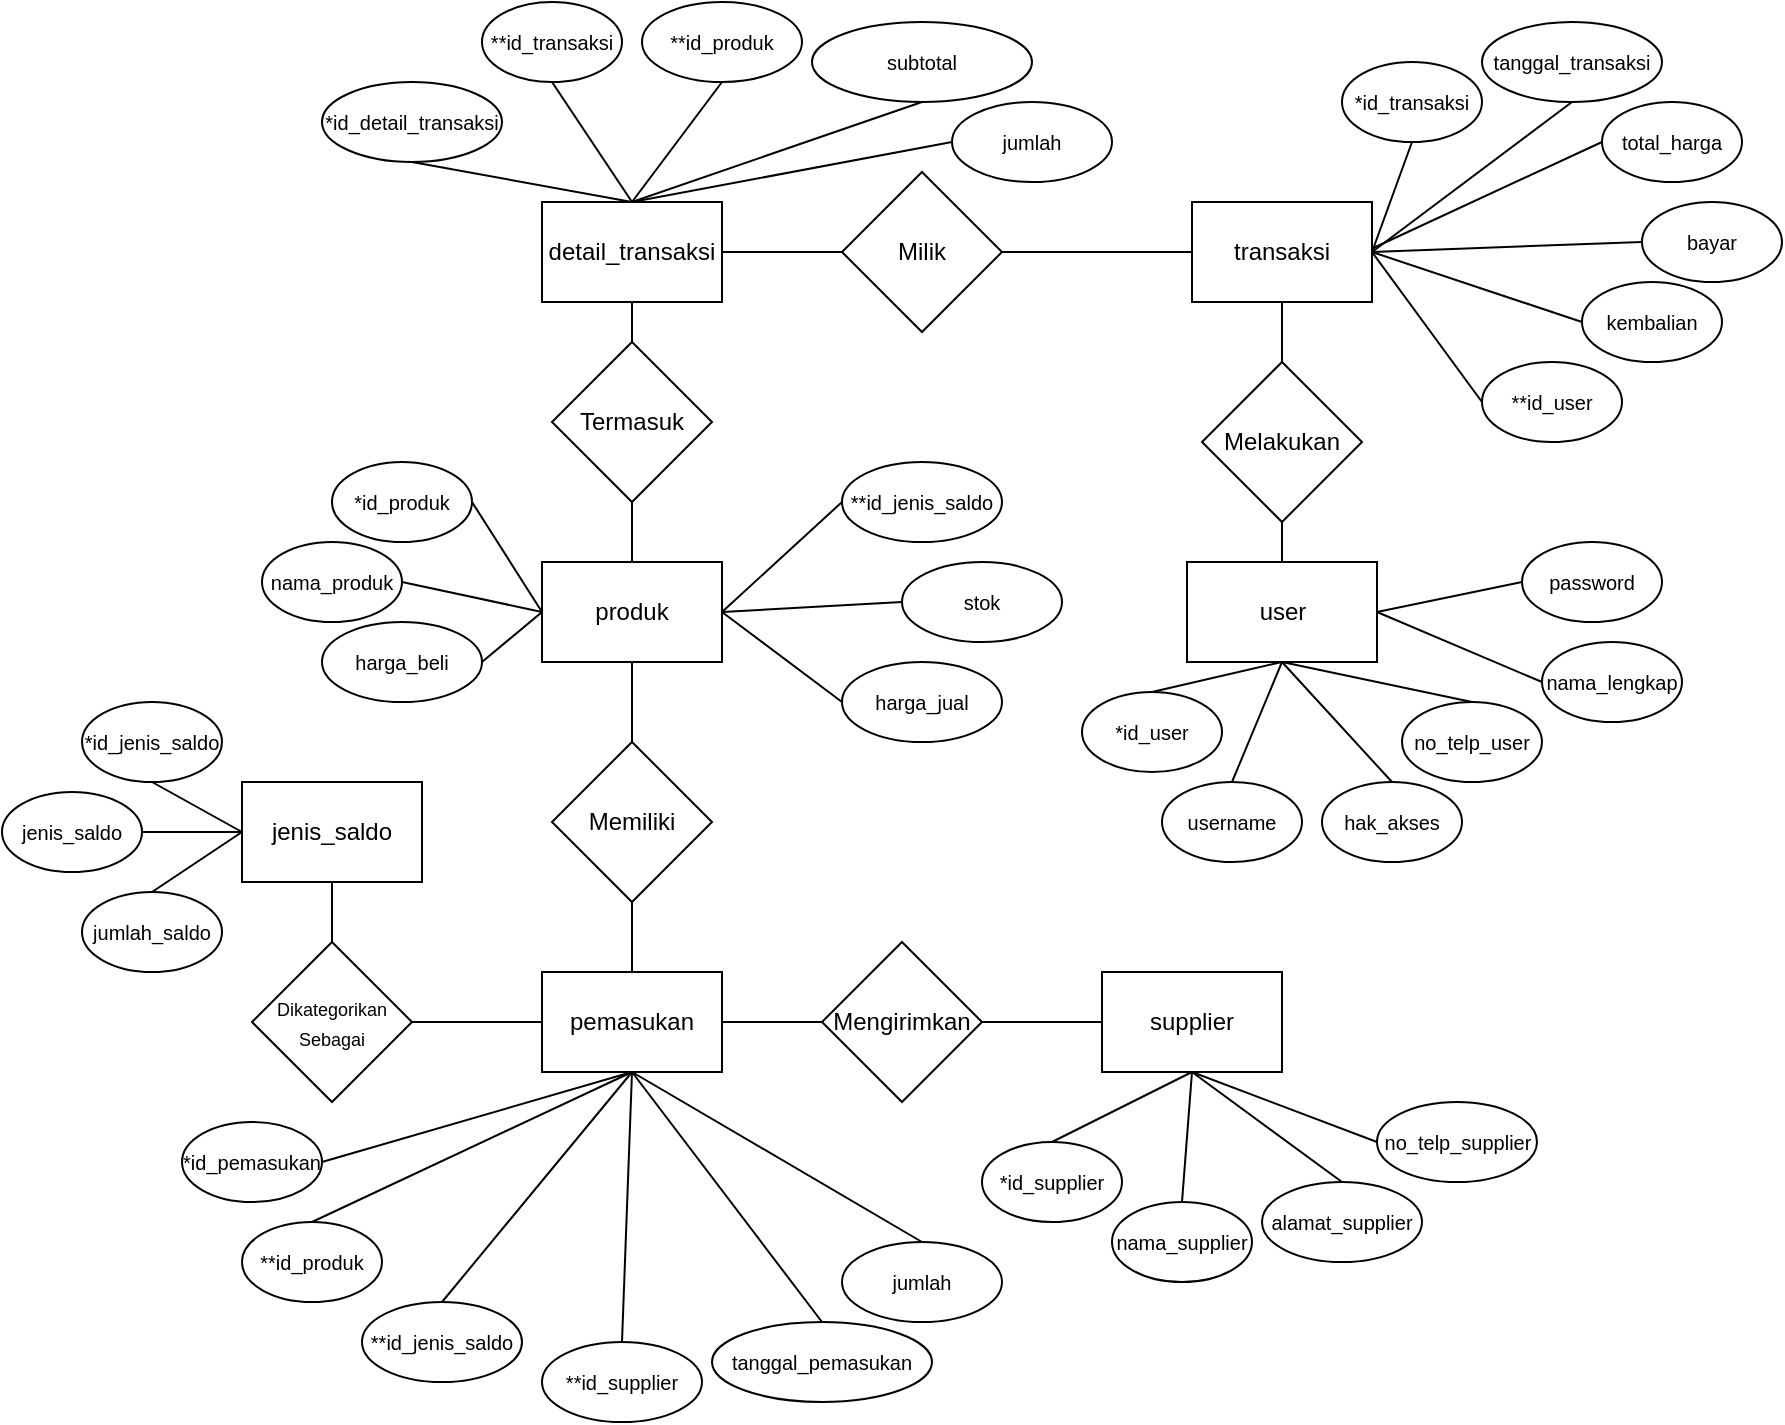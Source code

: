 <mxfile version="21.3.2" type="device">
  <diagram id="R2lEEEUBdFMjLlhIrx00" name="Page-1">
    <mxGraphModel dx="366" dy="168" grid="1" gridSize="10" guides="1" tooltips="1" connect="1" arrows="1" fold="1" page="1" pageScale="1" pageWidth="850" pageHeight="1100" math="0" shadow="0" extFonts="Permanent Marker^https://fonts.googleapis.com/css?family=Permanent+Marker">
      <root>
        <mxCell id="0" />
        <mxCell id="1" parent="0" />
        <mxCell id="6mI0k7yNMWW_v-9b5UGH-2" value="user" style="rounded=0;whiteSpace=wrap;html=1;" vertex="1" parent="1">
          <mxGeometry x="902.5" y="320" width="95" height="50" as="geometry" />
        </mxCell>
        <mxCell id="6mI0k7yNMWW_v-9b5UGH-3" value="*id_user" style="ellipse;whiteSpace=wrap;html=1;rounded=0;fontSize=10;" vertex="1" parent="1">
          <mxGeometry x="850" y="385" width="70" height="40" as="geometry" />
        </mxCell>
        <mxCell id="6mI0k7yNMWW_v-9b5UGH-6" value="username" style="ellipse;whiteSpace=wrap;html=1;rounded=0;fontSize=10;" vertex="1" parent="1">
          <mxGeometry x="890" y="430" width="70" height="40" as="geometry" />
        </mxCell>
        <mxCell id="6mI0k7yNMWW_v-9b5UGH-7" value="hak_akses" style="ellipse;whiteSpace=wrap;html=1;rounded=0;fontSize=10;" vertex="1" parent="1">
          <mxGeometry x="970" y="430" width="70" height="40" as="geometry" />
        </mxCell>
        <mxCell id="6mI0k7yNMWW_v-9b5UGH-8" value="password" style="ellipse;whiteSpace=wrap;html=1;rounded=0;fontSize=10;" vertex="1" parent="1">
          <mxGeometry x="1070" y="310" width="70" height="40" as="geometry" />
        </mxCell>
        <mxCell id="6mI0k7yNMWW_v-9b5UGH-9" value="nama_lengkap" style="ellipse;whiteSpace=wrap;html=1;rounded=0;fontSize=10;" vertex="1" parent="1">
          <mxGeometry x="1080" y="360" width="70" height="40" as="geometry" />
        </mxCell>
        <mxCell id="6mI0k7yNMWW_v-9b5UGH-10" value="no_telp_user" style="ellipse;whiteSpace=wrap;html=1;rounded=0;fontSize=10;" vertex="1" parent="1">
          <mxGeometry x="1010" y="390" width="70" height="40" as="geometry" />
        </mxCell>
        <mxCell id="6mI0k7yNMWW_v-9b5UGH-14" value="" style="endArrow=none;html=1;rounded=0;exitX=0.5;exitY=0;exitDx=0;exitDy=0;entryX=0.5;entryY=1;entryDx=0;entryDy=0;" edge="1" parent="1" source="6mI0k7yNMWW_v-9b5UGH-3" target="6mI0k7yNMWW_v-9b5UGH-2">
          <mxGeometry width="50" height="50" relative="1" as="geometry">
            <mxPoint x="960" y="435" as="sourcePoint" />
            <mxPoint x="1110" y="395" as="targetPoint" />
          </mxGeometry>
        </mxCell>
        <mxCell id="6mI0k7yNMWW_v-9b5UGH-16" value="" style="endArrow=none;html=1;rounded=0;exitX=0.5;exitY=0;exitDx=0;exitDy=0;entryX=0.5;entryY=1;entryDx=0;entryDy=0;" edge="1" parent="1" source="6mI0k7yNMWW_v-9b5UGH-6" target="6mI0k7yNMWW_v-9b5UGH-2">
          <mxGeometry width="50" height="50" relative="1" as="geometry">
            <mxPoint x="1200" y="415" as="sourcePoint" />
            <mxPoint x="1250" y="365" as="targetPoint" />
          </mxGeometry>
        </mxCell>
        <mxCell id="6mI0k7yNMWW_v-9b5UGH-18" value="" style="endArrow=none;html=1;rounded=0;exitX=1;exitY=0.5;exitDx=0;exitDy=0;entryX=0;entryY=0.5;entryDx=0;entryDy=0;" edge="1" parent="1" source="6mI0k7yNMWW_v-9b5UGH-2" target="6mI0k7yNMWW_v-9b5UGH-9">
          <mxGeometry width="50" height="50" relative="1" as="geometry">
            <mxPoint x="1200" y="415" as="sourcePoint" />
            <mxPoint x="1250" y="365" as="targetPoint" />
          </mxGeometry>
        </mxCell>
        <mxCell id="6mI0k7yNMWW_v-9b5UGH-19" value="" style="endArrow=none;html=1;rounded=0;exitX=0.5;exitY=0;exitDx=0;exitDy=0;entryX=0.5;entryY=1;entryDx=0;entryDy=0;" edge="1" parent="1" source="6mI0k7yNMWW_v-9b5UGH-7" target="6mI0k7yNMWW_v-9b5UGH-2">
          <mxGeometry width="50" height="50" relative="1" as="geometry">
            <mxPoint x="1200" y="415" as="sourcePoint" />
            <mxPoint x="1110" y="395" as="targetPoint" />
          </mxGeometry>
        </mxCell>
        <mxCell id="6mI0k7yNMWW_v-9b5UGH-20" value="" style="endArrow=none;html=1;rounded=0;exitX=0;exitY=0.5;exitDx=0;exitDy=0;entryX=1;entryY=0.5;entryDx=0;entryDy=0;" edge="1" parent="1" source="6mI0k7yNMWW_v-9b5UGH-8" target="6mI0k7yNMWW_v-9b5UGH-2">
          <mxGeometry width="50" height="50" relative="1" as="geometry">
            <mxPoint x="1200" y="415" as="sourcePoint" />
            <mxPoint x="1110" y="395" as="targetPoint" />
          </mxGeometry>
        </mxCell>
        <mxCell id="6mI0k7yNMWW_v-9b5UGH-21" value="" style="endArrow=none;html=1;rounded=0;entryX=0.5;entryY=0;entryDx=0;entryDy=0;exitX=0.5;exitY=1;exitDx=0;exitDy=0;" edge="1" parent="1" source="6mI0k7yNMWW_v-9b5UGH-2" target="6mI0k7yNMWW_v-9b5UGH-10">
          <mxGeometry width="50" height="50" relative="1" as="geometry">
            <mxPoint x="1110" y="395" as="sourcePoint" />
            <mxPoint x="1250" y="365" as="targetPoint" />
          </mxGeometry>
        </mxCell>
        <mxCell id="6mI0k7yNMWW_v-9b5UGH-23" value="jenis_saldo" style="rounded=0;whiteSpace=wrap;html=1;" vertex="1" parent="1">
          <mxGeometry x="430" y="430" width="90" height="50" as="geometry" />
        </mxCell>
        <mxCell id="6mI0k7yNMWW_v-9b5UGH-24" value="*id_jenis_saldo" style="ellipse;whiteSpace=wrap;html=1;rounded=0;fontSize=10;" vertex="1" parent="1">
          <mxGeometry x="350" y="390" width="70" height="40" as="geometry" />
        </mxCell>
        <mxCell id="6mI0k7yNMWW_v-9b5UGH-25" value="jenis_saldo" style="ellipse;whiteSpace=wrap;html=1;rounded=0;fontSize=10;" vertex="1" parent="1">
          <mxGeometry x="310" y="435" width="70" height="40" as="geometry" />
        </mxCell>
        <mxCell id="6mI0k7yNMWW_v-9b5UGH-26" value="jumlah_saldo" style="ellipse;whiteSpace=wrap;html=1;rounded=0;fontSize=10;" vertex="1" parent="1">
          <mxGeometry x="350" y="485" width="70" height="40" as="geometry" />
        </mxCell>
        <mxCell id="6mI0k7yNMWW_v-9b5UGH-27" value="" style="endArrow=none;html=1;rounded=0;exitX=0.5;exitY=1;exitDx=0;exitDy=0;entryX=0;entryY=0.5;entryDx=0;entryDy=0;" edge="1" parent="1" source="6mI0k7yNMWW_v-9b5UGH-24" target="6mI0k7yNMWW_v-9b5UGH-23">
          <mxGeometry width="50" height="50" relative="1" as="geometry">
            <mxPoint x="270" y="220" as="sourcePoint" />
            <mxPoint x="320" y="170" as="targetPoint" />
          </mxGeometry>
        </mxCell>
        <mxCell id="6mI0k7yNMWW_v-9b5UGH-28" value="" style="endArrow=none;html=1;rounded=0;exitX=1;exitY=0.5;exitDx=0;exitDy=0;entryX=0;entryY=0.5;entryDx=0;entryDy=0;" edge="1" parent="1" source="6mI0k7yNMWW_v-9b5UGH-25" target="6mI0k7yNMWW_v-9b5UGH-23">
          <mxGeometry width="50" height="50" relative="1" as="geometry">
            <mxPoint x="270" y="220" as="sourcePoint" />
            <mxPoint x="320" y="170" as="targetPoint" />
          </mxGeometry>
        </mxCell>
        <mxCell id="6mI0k7yNMWW_v-9b5UGH-29" value="" style="endArrow=none;html=1;rounded=0;exitX=0.5;exitY=0;exitDx=0;exitDy=0;entryX=0;entryY=0.5;entryDx=0;entryDy=0;" edge="1" parent="1" source="6mI0k7yNMWW_v-9b5UGH-26" target="6mI0k7yNMWW_v-9b5UGH-23">
          <mxGeometry width="50" height="50" relative="1" as="geometry">
            <mxPoint x="270" y="220" as="sourcePoint" />
            <mxPoint x="440" y="455" as="targetPoint" />
          </mxGeometry>
        </mxCell>
        <mxCell id="6mI0k7yNMWW_v-9b5UGH-30" value="supplier" style="rounded=0;whiteSpace=wrap;html=1;" vertex="1" parent="1">
          <mxGeometry x="860" y="525" width="90" height="50" as="geometry" />
        </mxCell>
        <mxCell id="6mI0k7yNMWW_v-9b5UGH-31" value="*id_supplier" style="ellipse;whiteSpace=wrap;html=1;rounded=0;fontSize=10;" vertex="1" parent="1">
          <mxGeometry x="800" y="610" width="70" height="40" as="geometry" />
        </mxCell>
        <mxCell id="6mI0k7yNMWW_v-9b5UGH-32" value="nama_supplier" style="ellipse;whiteSpace=wrap;html=1;rounded=0;fontSize=10;" vertex="1" parent="1">
          <mxGeometry x="865" y="640" width="70" height="40" as="geometry" />
        </mxCell>
        <mxCell id="6mI0k7yNMWW_v-9b5UGH-33" value="alamat_supplier" style="ellipse;whiteSpace=wrap;html=1;rounded=0;fontSize=10;" vertex="1" parent="1">
          <mxGeometry x="940" y="630" width="80" height="40" as="geometry" />
        </mxCell>
        <mxCell id="6mI0k7yNMWW_v-9b5UGH-34" value="no_telp_supplier" style="ellipse;whiteSpace=wrap;html=1;rounded=0;fontSize=10;" vertex="1" parent="1">
          <mxGeometry x="997.5" y="590" width="80" height="40" as="geometry" />
        </mxCell>
        <mxCell id="6mI0k7yNMWW_v-9b5UGH-36" value="" style="endArrow=none;html=1;rounded=0;entryX=0.5;entryY=1;entryDx=0;entryDy=0;exitX=0.5;exitY=0;exitDx=0;exitDy=0;" edge="1" parent="1" source="6mI0k7yNMWW_v-9b5UGH-31" target="6mI0k7yNMWW_v-9b5UGH-30">
          <mxGeometry width="50" height="50" relative="1" as="geometry">
            <mxPoint x="790" y="580" as="sourcePoint" />
            <mxPoint x="895" y="540" as="targetPoint" />
          </mxGeometry>
        </mxCell>
        <mxCell id="6mI0k7yNMWW_v-9b5UGH-37" value="" style="endArrow=none;html=1;rounded=0;exitX=0.5;exitY=0;exitDx=0;exitDy=0;entryX=0.5;entryY=1;entryDx=0;entryDy=0;" edge="1" parent="1" source="6mI0k7yNMWW_v-9b5UGH-32" target="6mI0k7yNMWW_v-9b5UGH-30">
          <mxGeometry width="50" height="50" relative="1" as="geometry">
            <mxPoint x="790" y="580" as="sourcePoint" />
            <mxPoint x="875" y="560" as="targetPoint" />
          </mxGeometry>
        </mxCell>
        <mxCell id="6mI0k7yNMWW_v-9b5UGH-38" value="" style="endArrow=none;html=1;rounded=0;entryX=0.5;entryY=1;entryDx=0;entryDy=0;exitX=0.5;exitY=0;exitDx=0;exitDy=0;" edge="1" parent="1" source="6mI0k7yNMWW_v-9b5UGH-33" target="6mI0k7yNMWW_v-9b5UGH-30">
          <mxGeometry width="50" height="50" relative="1" as="geometry">
            <mxPoint x="790" y="580" as="sourcePoint" />
            <mxPoint x="840" y="530" as="targetPoint" />
          </mxGeometry>
        </mxCell>
        <mxCell id="6mI0k7yNMWW_v-9b5UGH-39" value="" style="endArrow=none;html=1;rounded=0;exitX=0;exitY=0.5;exitDx=0;exitDy=0;entryX=0.5;entryY=1;entryDx=0;entryDy=0;" edge="1" parent="1" source="6mI0k7yNMWW_v-9b5UGH-34" target="6mI0k7yNMWW_v-9b5UGH-30">
          <mxGeometry width="50" height="50" relative="1" as="geometry">
            <mxPoint x="790" y="580" as="sourcePoint" />
            <mxPoint x="840" y="530" as="targetPoint" />
          </mxGeometry>
        </mxCell>
        <mxCell id="6mI0k7yNMWW_v-9b5UGH-40" value="transaksi" style="rounded=0;whiteSpace=wrap;html=1;" vertex="1" parent="1">
          <mxGeometry x="905" y="140" width="90" height="50" as="geometry" />
        </mxCell>
        <mxCell id="6mI0k7yNMWW_v-9b5UGH-41" value="*id_transaksi" style="ellipse;whiteSpace=wrap;html=1;rounded=0;fontSize=10;" vertex="1" parent="1">
          <mxGeometry x="980" y="70" width="70" height="40" as="geometry" />
        </mxCell>
        <mxCell id="6mI0k7yNMWW_v-9b5UGH-42" value="tanggal_transaksi" style="ellipse;whiteSpace=wrap;html=1;rounded=0;fontSize=10;" vertex="1" parent="1">
          <mxGeometry x="1050" y="50" width="90" height="40" as="geometry" />
        </mxCell>
        <mxCell id="6mI0k7yNMWW_v-9b5UGH-43" value="bayar" style="ellipse;whiteSpace=wrap;html=1;rounded=0;fontSize=10;" vertex="1" parent="1">
          <mxGeometry x="1130" y="140" width="70" height="40" as="geometry" />
        </mxCell>
        <mxCell id="6mI0k7yNMWW_v-9b5UGH-44" value="total_harga" style="ellipse;whiteSpace=wrap;html=1;rounded=0;fontSize=10;" vertex="1" parent="1">
          <mxGeometry x="1110" y="90" width="70" height="40" as="geometry" />
        </mxCell>
        <mxCell id="6mI0k7yNMWW_v-9b5UGH-46" value="kembalian" style="ellipse;whiteSpace=wrap;html=1;rounded=0;fontSize=10;" vertex="1" parent="1">
          <mxGeometry x="1100" y="180" width="70" height="40" as="geometry" />
        </mxCell>
        <mxCell id="6mI0k7yNMWW_v-9b5UGH-47" value="**id_user" style="ellipse;whiteSpace=wrap;html=1;rounded=0;fontSize=10;" vertex="1" parent="1">
          <mxGeometry x="1050" y="220" width="70" height="40" as="geometry" />
        </mxCell>
        <mxCell id="6mI0k7yNMWW_v-9b5UGH-48" value="" style="endArrow=none;html=1;rounded=0;exitX=1;exitY=0.5;exitDx=0;exitDy=0;entryX=0.5;entryY=1;entryDx=0;entryDy=0;" edge="1" parent="1" source="6mI0k7yNMWW_v-9b5UGH-40" target="6mI0k7yNMWW_v-9b5UGH-41">
          <mxGeometry width="50" height="50" relative="1" as="geometry">
            <mxPoint x="1195" y="130" as="sourcePoint" />
            <mxPoint x="1245" y="80" as="targetPoint" />
          </mxGeometry>
        </mxCell>
        <mxCell id="6mI0k7yNMWW_v-9b5UGH-49" value="" style="endArrow=none;html=1;rounded=0;exitX=1;exitY=0.5;exitDx=0;exitDy=0;entryX=0.5;entryY=1;entryDx=0;entryDy=0;" edge="1" parent="1" source="6mI0k7yNMWW_v-9b5UGH-40" target="6mI0k7yNMWW_v-9b5UGH-42">
          <mxGeometry width="50" height="50" relative="1" as="geometry">
            <mxPoint x="1195" y="130" as="sourcePoint" />
            <mxPoint x="1245" y="80" as="targetPoint" />
          </mxGeometry>
        </mxCell>
        <mxCell id="6mI0k7yNMWW_v-9b5UGH-50" value="" style="endArrow=none;html=1;rounded=0;exitX=1.007;exitY=0.46;exitDx=0;exitDy=0;entryX=0;entryY=0.5;entryDx=0;entryDy=0;exitPerimeter=0;" edge="1" parent="1" source="6mI0k7yNMWW_v-9b5UGH-40" target="6mI0k7yNMWW_v-9b5UGH-44">
          <mxGeometry width="50" height="50" relative="1" as="geometry">
            <mxPoint x="1145" y="160" as="sourcePoint" />
            <mxPoint x="1195" y="110" as="targetPoint" />
          </mxGeometry>
        </mxCell>
        <mxCell id="6mI0k7yNMWW_v-9b5UGH-51" value="" style="endArrow=none;html=1;rounded=0;exitX=1;exitY=0.5;exitDx=0;exitDy=0;entryX=0;entryY=0.5;entryDx=0;entryDy=0;" edge="1" parent="1" source="6mI0k7yNMWW_v-9b5UGH-40" target="6mI0k7yNMWW_v-9b5UGH-43">
          <mxGeometry width="50" height="50" relative="1" as="geometry">
            <mxPoint x="1195" y="130" as="sourcePoint" />
            <mxPoint x="1245" y="80" as="targetPoint" />
          </mxGeometry>
        </mxCell>
        <mxCell id="6mI0k7yNMWW_v-9b5UGH-52" value="" style="endArrow=none;html=1;rounded=0;exitX=1;exitY=0.5;exitDx=0;exitDy=0;entryX=0;entryY=0.5;entryDx=0;entryDy=0;" edge="1" parent="1" source="6mI0k7yNMWW_v-9b5UGH-40" target="6mI0k7yNMWW_v-9b5UGH-46">
          <mxGeometry width="50" height="50" relative="1" as="geometry">
            <mxPoint x="1195" y="130" as="sourcePoint" />
            <mxPoint x="1245" y="80" as="targetPoint" />
          </mxGeometry>
        </mxCell>
        <mxCell id="6mI0k7yNMWW_v-9b5UGH-53" value="" style="endArrow=none;html=1;rounded=0;entryX=0;entryY=0.5;entryDx=0;entryDy=0;exitX=1;exitY=0.5;exitDx=0;exitDy=0;" edge="1" parent="1" source="6mI0k7yNMWW_v-9b5UGH-40" target="6mI0k7yNMWW_v-9b5UGH-47">
          <mxGeometry width="50" height="50" relative="1" as="geometry">
            <mxPoint x="1195" y="130" as="sourcePoint" />
            <mxPoint x="1200" y="200" as="targetPoint" />
          </mxGeometry>
        </mxCell>
        <mxCell id="6mI0k7yNMWW_v-9b5UGH-55" value="produk" style="rounded=0;whiteSpace=wrap;html=1;" vertex="1" parent="1">
          <mxGeometry x="580" y="320" width="90" height="50" as="geometry" />
        </mxCell>
        <mxCell id="6mI0k7yNMWW_v-9b5UGH-56" value="*id_produk" style="ellipse;whiteSpace=wrap;html=1;rounded=0;fontSize=10;" vertex="1" parent="1">
          <mxGeometry x="475" y="270" width="70" height="40" as="geometry" />
        </mxCell>
        <mxCell id="6mI0k7yNMWW_v-9b5UGH-57" value="nama_produk" style="ellipse;whiteSpace=wrap;html=1;rounded=0;fontSize=10;" vertex="1" parent="1">
          <mxGeometry x="440" y="310" width="70" height="40" as="geometry" />
        </mxCell>
        <mxCell id="6mI0k7yNMWW_v-9b5UGH-58" value="harga_beli" style="ellipse;whiteSpace=wrap;html=1;rounded=0;fontSize=10;" vertex="1" parent="1">
          <mxGeometry x="470" y="350" width="80" height="40" as="geometry" />
        </mxCell>
        <mxCell id="6mI0k7yNMWW_v-9b5UGH-59" value="harga_jual" style="ellipse;whiteSpace=wrap;html=1;rounded=0;fontSize=10;" vertex="1" parent="1">
          <mxGeometry x="730" y="370" width="80" height="40" as="geometry" />
        </mxCell>
        <mxCell id="6mI0k7yNMWW_v-9b5UGH-60" value="" style="endArrow=none;html=1;rounded=0;exitX=1;exitY=0.5;exitDx=0;exitDy=0;entryX=0;entryY=0.5;entryDx=0;entryDy=0;" edge="1" parent="1" source="6mI0k7yNMWW_v-9b5UGH-57" target="6mI0k7yNMWW_v-9b5UGH-55">
          <mxGeometry width="50" height="50" relative="1" as="geometry">
            <mxPoint x="550" y="360" as="sourcePoint" />
            <mxPoint x="600" y="310" as="targetPoint" />
          </mxGeometry>
        </mxCell>
        <mxCell id="6mI0k7yNMWW_v-9b5UGH-61" value="" style="endArrow=none;html=1;rounded=0;entryX=0;entryY=0.5;entryDx=0;entryDy=0;exitX=1;exitY=0.5;exitDx=0;exitDy=0;" edge="1" parent="1" source="6mI0k7yNMWW_v-9b5UGH-58" target="6mI0k7yNMWW_v-9b5UGH-55">
          <mxGeometry width="50" height="50" relative="1" as="geometry">
            <mxPoint x="550" y="360" as="sourcePoint" />
            <mxPoint x="600" y="310" as="targetPoint" />
          </mxGeometry>
        </mxCell>
        <mxCell id="6mI0k7yNMWW_v-9b5UGH-62" value="" style="endArrow=none;html=1;rounded=0;exitX=0;exitY=0.5;exitDx=0;exitDy=0;entryX=1;entryY=0.5;entryDx=0;entryDy=0;" edge="1" parent="1" source="6mI0k7yNMWW_v-9b5UGH-59" target="6mI0k7yNMWW_v-9b5UGH-55">
          <mxGeometry width="50" height="50" relative="1" as="geometry">
            <mxPoint x="550" y="360" as="sourcePoint" />
            <mxPoint x="600" y="310" as="targetPoint" />
          </mxGeometry>
        </mxCell>
        <mxCell id="6mI0k7yNMWW_v-9b5UGH-63" value="" style="endArrow=none;html=1;rounded=0;exitX=1;exitY=0.5;exitDx=0;exitDy=0;entryX=0;entryY=0.5;entryDx=0;entryDy=0;" edge="1" parent="1" source="6mI0k7yNMWW_v-9b5UGH-56" target="6mI0k7yNMWW_v-9b5UGH-55">
          <mxGeometry width="50" height="50" relative="1" as="geometry">
            <mxPoint x="790" y="290" as="sourcePoint" />
            <mxPoint x="840" y="240" as="targetPoint" />
          </mxGeometry>
        </mxCell>
        <mxCell id="6mI0k7yNMWW_v-9b5UGH-64" value="stok" style="ellipse;whiteSpace=wrap;html=1;rounded=0;fontSize=10;" vertex="1" parent="1">
          <mxGeometry x="760" y="320" width="80" height="40" as="geometry" />
        </mxCell>
        <mxCell id="6mI0k7yNMWW_v-9b5UGH-65" value="" style="endArrow=none;html=1;rounded=0;exitX=1;exitY=0.5;exitDx=0;exitDy=0;entryX=0;entryY=0.5;entryDx=0;entryDy=0;" edge="1" parent="1" source="6mI0k7yNMWW_v-9b5UGH-55" target="6mI0k7yNMWW_v-9b5UGH-64">
          <mxGeometry width="50" height="50" relative="1" as="geometry">
            <mxPoint x="790" y="290" as="sourcePoint" />
            <mxPoint x="840" y="240" as="targetPoint" />
          </mxGeometry>
        </mxCell>
        <mxCell id="6mI0k7yNMWW_v-9b5UGH-66" value="**id_jenis_saldo" style="ellipse;whiteSpace=wrap;html=1;rounded=0;fontSize=10;" vertex="1" parent="1">
          <mxGeometry x="730" y="270" width="80" height="40" as="geometry" />
        </mxCell>
        <mxCell id="6mI0k7yNMWW_v-9b5UGH-67" value="" style="endArrow=none;html=1;rounded=0;exitX=1;exitY=0.5;exitDx=0;exitDy=0;entryX=0;entryY=0.5;entryDx=0;entryDy=0;" edge="1" parent="1" source="6mI0k7yNMWW_v-9b5UGH-55" target="6mI0k7yNMWW_v-9b5UGH-66">
          <mxGeometry width="50" height="50" relative="1" as="geometry">
            <mxPoint x="790" y="290" as="sourcePoint" />
            <mxPoint x="840" y="240" as="targetPoint" />
          </mxGeometry>
        </mxCell>
        <mxCell id="6mI0k7yNMWW_v-9b5UGH-68" value="pemasukan" style="rounded=0;whiteSpace=wrap;html=1;" vertex="1" parent="1">
          <mxGeometry x="580" y="525" width="90" height="50" as="geometry" />
        </mxCell>
        <mxCell id="6mI0k7yNMWW_v-9b5UGH-69" value="*id_pemasukan" style="ellipse;whiteSpace=wrap;html=1;rounded=0;fontSize=10;" vertex="1" parent="1">
          <mxGeometry x="400" y="600" width="70" height="40" as="geometry" />
        </mxCell>
        <mxCell id="6mI0k7yNMWW_v-9b5UGH-70" value="**id_produk" style="ellipse;whiteSpace=wrap;html=1;rounded=0;fontSize=10;" vertex="1" parent="1">
          <mxGeometry x="430" y="650" width="70" height="40" as="geometry" />
        </mxCell>
        <mxCell id="6mI0k7yNMWW_v-9b5UGH-71" value="**id_jenis_saldo" style="ellipse;whiteSpace=wrap;html=1;rounded=0;fontSize=10;" vertex="1" parent="1">
          <mxGeometry x="490" y="690" width="80" height="40" as="geometry" />
        </mxCell>
        <mxCell id="6mI0k7yNMWW_v-9b5UGH-72" value="" style="endArrow=none;html=1;rounded=0;exitX=0.5;exitY=0;exitDx=0;exitDy=0;entryX=0.5;entryY=1;entryDx=0;entryDy=0;" edge="1" parent="1" source="6mI0k7yNMWW_v-9b5UGH-70" target="6mI0k7yNMWW_v-9b5UGH-68">
          <mxGeometry width="50" height="50" relative="1" as="geometry">
            <mxPoint x="220" y="340" as="sourcePoint" />
            <mxPoint x="270" y="290" as="targetPoint" />
          </mxGeometry>
        </mxCell>
        <mxCell id="6mI0k7yNMWW_v-9b5UGH-73" value="" style="endArrow=none;html=1;rounded=0;entryX=0.5;entryY=1;entryDx=0;entryDy=0;exitX=0.5;exitY=0;exitDx=0;exitDy=0;" edge="1" parent="1" source="6mI0k7yNMWW_v-9b5UGH-71" target="6mI0k7yNMWW_v-9b5UGH-68">
          <mxGeometry width="50" height="50" relative="1" as="geometry">
            <mxPoint x="220" y="340" as="sourcePoint" />
            <mxPoint x="270" y="290" as="targetPoint" />
          </mxGeometry>
        </mxCell>
        <mxCell id="6mI0k7yNMWW_v-9b5UGH-74" value="" style="endArrow=none;html=1;rounded=0;exitX=1;exitY=0.5;exitDx=0;exitDy=0;entryX=0.5;entryY=1;entryDx=0;entryDy=0;" edge="1" parent="1" source="6mI0k7yNMWW_v-9b5UGH-69" target="6mI0k7yNMWW_v-9b5UGH-68">
          <mxGeometry width="50" height="50" relative="1" as="geometry">
            <mxPoint x="460" y="270" as="sourcePoint" />
            <mxPoint x="510" y="220" as="targetPoint" />
          </mxGeometry>
        </mxCell>
        <mxCell id="6mI0k7yNMWW_v-9b5UGH-75" value="**id_supplier" style="ellipse;whiteSpace=wrap;html=1;rounded=0;fontSize=10;" vertex="1" parent="1">
          <mxGeometry x="580" y="710" width="80" height="40" as="geometry" />
        </mxCell>
        <mxCell id="6mI0k7yNMWW_v-9b5UGH-76" value="tanggal_pemasukan" style="ellipse;whiteSpace=wrap;html=1;rounded=0;fontSize=10;" vertex="1" parent="1">
          <mxGeometry x="665" y="700" width="110" height="40" as="geometry" />
        </mxCell>
        <mxCell id="6mI0k7yNMWW_v-9b5UGH-77" value="jumlah" style="ellipse;whiteSpace=wrap;html=1;rounded=0;fontSize=10;" vertex="1" parent="1">
          <mxGeometry x="730" y="660" width="80" height="40" as="geometry" />
        </mxCell>
        <mxCell id="6mI0k7yNMWW_v-9b5UGH-78" value="" style="endArrow=none;html=1;rounded=0;exitX=0.5;exitY=1;exitDx=0;exitDy=0;entryX=0.5;entryY=0;entryDx=0;entryDy=0;" edge="1" parent="1" source="6mI0k7yNMWW_v-9b5UGH-68" target="6mI0k7yNMWW_v-9b5UGH-75">
          <mxGeometry width="50" height="50" relative="1" as="geometry">
            <mxPoint x="365" y="350" as="sourcePoint" />
            <mxPoint x="415" y="300" as="targetPoint" />
          </mxGeometry>
        </mxCell>
        <mxCell id="6mI0k7yNMWW_v-9b5UGH-79" value="" style="endArrow=none;html=1;rounded=0;exitX=0.5;exitY=1;exitDx=0;exitDy=0;entryX=0.5;entryY=0;entryDx=0;entryDy=0;" edge="1" parent="1" source="6mI0k7yNMWW_v-9b5UGH-68" target="6mI0k7yNMWW_v-9b5UGH-76">
          <mxGeometry width="50" height="50" relative="1" as="geometry">
            <mxPoint x="365" y="350" as="sourcePoint" />
            <mxPoint x="415" y="300" as="targetPoint" />
          </mxGeometry>
        </mxCell>
        <mxCell id="6mI0k7yNMWW_v-9b5UGH-80" value="" style="endArrow=none;html=1;rounded=0;exitX=0.5;exitY=1;exitDx=0;exitDy=0;entryX=0.5;entryY=0;entryDx=0;entryDy=0;" edge="1" parent="1" source="6mI0k7yNMWW_v-9b5UGH-68" target="6mI0k7yNMWW_v-9b5UGH-77">
          <mxGeometry width="50" height="50" relative="1" as="geometry">
            <mxPoint x="365" y="350" as="sourcePoint" />
            <mxPoint x="415" y="300" as="targetPoint" />
          </mxGeometry>
        </mxCell>
        <mxCell id="6mI0k7yNMWW_v-9b5UGH-81" value="detail_transaksi" style="rounded=0;whiteSpace=wrap;html=1;" vertex="1" parent="1">
          <mxGeometry x="580" y="140" width="90" height="50" as="geometry" />
        </mxCell>
        <mxCell id="6mI0k7yNMWW_v-9b5UGH-82" value="*id_detail_transaksi" style="ellipse;whiteSpace=wrap;html=1;rounded=0;fontSize=10;" vertex="1" parent="1">
          <mxGeometry x="470" y="80" width="90" height="40" as="geometry" />
        </mxCell>
        <mxCell id="6mI0k7yNMWW_v-9b5UGH-83" value="**id_transaksi" style="ellipse;whiteSpace=wrap;html=1;rounded=0;fontSize=10;" vertex="1" parent="1">
          <mxGeometry x="550" y="40" width="70" height="40" as="geometry" />
        </mxCell>
        <mxCell id="6mI0k7yNMWW_v-9b5UGH-84" value="**id_produk" style="ellipse;whiteSpace=wrap;html=1;rounded=0;fontSize=10;" vertex="1" parent="1">
          <mxGeometry x="630" y="40" width="80" height="40" as="geometry" />
        </mxCell>
        <mxCell id="6mI0k7yNMWW_v-9b5UGH-85" value="" style="endArrow=none;html=1;rounded=0;exitX=0.5;exitY=1;exitDx=0;exitDy=0;entryX=0.5;entryY=0;entryDx=0;entryDy=0;" edge="1" parent="1" source="6mI0k7yNMWW_v-9b5UGH-83" target="6mI0k7yNMWW_v-9b5UGH-81">
          <mxGeometry width="50" height="50" relative="1" as="geometry">
            <mxPoint x="605" y="140" as="sourcePoint" />
            <mxPoint x="655" y="90" as="targetPoint" />
          </mxGeometry>
        </mxCell>
        <mxCell id="6mI0k7yNMWW_v-9b5UGH-86" value="" style="endArrow=none;html=1;rounded=0;entryX=0.5;entryY=0;entryDx=0;entryDy=0;exitX=0.5;exitY=1;exitDx=0;exitDy=0;" edge="1" parent="1" source="6mI0k7yNMWW_v-9b5UGH-84" target="6mI0k7yNMWW_v-9b5UGH-81">
          <mxGeometry width="50" height="50" relative="1" as="geometry">
            <mxPoint x="605" y="140" as="sourcePoint" />
            <mxPoint x="655" y="90" as="targetPoint" />
          </mxGeometry>
        </mxCell>
        <mxCell id="6mI0k7yNMWW_v-9b5UGH-87" value="" style="endArrow=none;html=1;rounded=0;exitX=0.5;exitY=1;exitDx=0;exitDy=0;entryX=0.5;entryY=0;entryDx=0;entryDy=0;" edge="1" parent="1" source="6mI0k7yNMWW_v-9b5UGH-82" target="6mI0k7yNMWW_v-9b5UGH-81">
          <mxGeometry width="50" height="50" relative="1" as="geometry">
            <mxPoint x="845" y="70" as="sourcePoint" />
            <mxPoint x="895" y="20" as="targetPoint" />
          </mxGeometry>
        </mxCell>
        <mxCell id="6mI0k7yNMWW_v-9b5UGH-88" value="jumlah" style="ellipse;whiteSpace=wrap;html=1;rounded=0;fontSize=10;" vertex="1" parent="1">
          <mxGeometry x="785" y="90" width="80" height="40" as="geometry" />
        </mxCell>
        <mxCell id="6mI0k7yNMWW_v-9b5UGH-89" value="subtotal" style="ellipse;whiteSpace=wrap;html=1;rounded=0;fontSize=10;" vertex="1" parent="1">
          <mxGeometry x="715" y="50" width="110" height="40" as="geometry" />
        </mxCell>
        <mxCell id="6mI0k7yNMWW_v-9b5UGH-91" value="" style="endArrow=none;html=1;rounded=0;exitX=0.5;exitY=0;exitDx=0;exitDy=0;entryX=0;entryY=0.5;entryDx=0;entryDy=0;" edge="1" parent="1" source="6mI0k7yNMWW_v-9b5UGH-81" target="6mI0k7yNMWW_v-9b5UGH-88">
          <mxGeometry width="50" height="50" relative="1" as="geometry">
            <mxPoint x="750" y="150" as="sourcePoint" />
            <mxPoint x="800" y="100" as="targetPoint" />
          </mxGeometry>
        </mxCell>
        <mxCell id="6mI0k7yNMWW_v-9b5UGH-92" value="" style="endArrow=none;html=1;rounded=0;exitX=0.5;exitY=0;exitDx=0;exitDy=0;entryX=0.5;entryY=1;entryDx=0;entryDy=0;" edge="1" parent="1" source="6mI0k7yNMWW_v-9b5UGH-81" target="6mI0k7yNMWW_v-9b5UGH-89">
          <mxGeometry width="50" height="50" relative="1" as="geometry">
            <mxPoint x="750" y="150" as="sourcePoint" />
            <mxPoint x="800" y="100" as="targetPoint" />
          </mxGeometry>
        </mxCell>
        <mxCell id="6mI0k7yNMWW_v-9b5UGH-94" value="Mengirimkan" style="rhombus;whiteSpace=wrap;html=1;" vertex="1" parent="1">
          <mxGeometry x="720" y="510" width="80" height="80" as="geometry" />
        </mxCell>
        <mxCell id="6mI0k7yNMWW_v-9b5UGH-95" value="" style="endArrow=none;html=1;rounded=0;exitX=1;exitY=0.5;exitDx=0;exitDy=0;entryX=0;entryY=0.5;entryDx=0;entryDy=0;" edge="1" parent="1" source="6mI0k7yNMWW_v-9b5UGH-94" target="6mI0k7yNMWW_v-9b5UGH-30">
          <mxGeometry width="50" height="50" relative="1" as="geometry">
            <mxPoint x="235" y="240" as="sourcePoint" />
            <mxPoint x="290" y="190" as="targetPoint" />
          </mxGeometry>
        </mxCell>
        <mxCell id="6mI0k7yNMWW_v-9b5UGH-96" value="" style="endArrow=none;html=1;rounded=0;exitX=0;exitY=0.5;exitDx=0;exitDy=0;entryX=1;entryY=0.5;entryDx=0;entryDy=0;" edge="1" parent="1" source="6mI0k7yNMWW_v-9b5UGH-94" target="6mI0k7yNMWW_v-9b5UGH-68">
          <mxGeometry width="50" height="50" relative="1" as="geometry">
            <mxPoint x="360" y="260" as="sourcePoint" />
            <mxPoint x="410" y="210" as="targetPoint" />
          </mxGeometry>
        </mxCell>
        <mxCell id="6mI0k7yNMWW_v-9b5UGH-97" value="Memiliki" style="rhombus;whiteSpace=wrap;html=1;" vertex="1" parent="1">
          <mxGeometry x="585" y="410" width="80" height="80" as="geometry" />
        </mxCell>
        <mxCell id="6mI0k7yNMWW_v-9b5UGH-98" value="" style="endArrow=none;html=1;rounded=0;exitX=0.5;exitY=0;exitDx=0;exitDy=0;entryX=0.5;entryY=1;entryDx=0;entryDy=0;" edge="1" parent="1" source="6mI0k7yNMWW_v-9b5UGH-68" target="6mI0k7yNMWW_v-9b5UGH-97">
          <mxGeometry width="50" height="50" relative="1" as="geometry">
            <mxPoint x="550" y="420" as="sourcePoint" />
            <mxPoint x="600" y="370" as="targetPoint" />
          </mxGeometry>
        </mxCell>
        <mxCell id="6mI0k7yNMWW_v-9b5UGH-99" value="" style="endArrow=none;html=1;rounded=0;exitX=0.5;exitY=0;exitDx=0;exitDy=0;entryX=0.5;entryY=1;entryDx=0;entryDy=0;" edge="1" parent="1" source="6mI0k7yNMWW_v-9b5UGH-97" target="6mI0k7yNMWW_v-9b5UGH-55">
          <mxGeometry width="50" height="50" relative="1" as="geometry">
            <mxPoint x="550" y="420" as="sourcePoint" />
            <mxPoint x="600" y="370" as="targetPoint" />
          </mxGeometry>
        </mxCell>
        <mxCell id="6mI0k7yNMWW_v-9b5UGH-100" value="" style="endArrow=none;html=1;rounded=0;exitX=1;exitY=0.5;exitDx=0;exitDy=0;entryX=0;entryY=0.5;entryDx=0;entryDy=0;" edge="1" parent="1" source="6mI0k7yNMWW_v-9b5UGH-101" target="6mI0k7yNMWW_v-9b5UGH-68">
          <mxGeometry width="50" height="50" relative="1" as="geometry">
            <mxPoint x="180" y="380" as="sourcePoint" />
            <mxPoint x="230" y="330" as="targetPoint" />
          </mxGeometry>
        </mxCell>
        <mxCell id="6mI0k7yNMWW_v-9b5UGH-101" value="&lt;font style=&quot;font-size: 9px;&quot;&gt;Dikategorikan Sebagai&lt;/font&gt;" style="rhombus;whiteSpace=wrap;html=1;" vertex="1" parent="1">
          <mxGeometry x="435" y="510" width="80" height="80" as="geometry" />
        </mxCell>
        <mxCell id="6mI0k7yNMWW_v-9b5UGH-102" value="" style="endArrow=none;html=1;rounded=0;exitX=0.5;exitY=1;exitDx=0;exitDy=0;entryX=0.5;entryY=0;entryDx=0;entryDy=0;" edge="1" parent="1" source="6mI0k7yNMWW_v-9b5UGH-23" target="6mI0k7yNMWW_v-9b5UGH-101">
          <mxGeometry width="50" height="50" relative="1" as="geometry">
            <mxPoint x="180" y="380" as="sourcePoint" />
            <mxPoint x="480" y="510" as="targetPoint" />
          </mxGeometry>
        </mxCell>
        <mxCell id="6mI0k7yNMWW_v-9b5UGH-105" value="Termasuk" style="rhombus;whiteSpace=wrap;html=1;" vertex="1" parent="1">
          <mxGeometry x="585" y="210" width="80" height="80" as="geometry" />
        </mxCell>
        <mxCell id="6mI0k7yNMWW_v-9b5UGH-106" value="" style="endArrow=none;html=1;rounded=0;entryX=0.5;entryY=0;entryDx=0;entryDy=0;exitX=0.5;exitY=1;exitDx=0;exitDy=0;" edge="1" parent="1" source="6mI0k7yNMWW_v-9b5UGH-81" target="6mI0k7yNMWW_v-9b5UGH-105">
          <mxGeometry width="50" height="50" relative="1" as="geometry">
            <mxPoint x="530" y="280" as="sourcePoint" />
            <mxPoint x="580" y="230" as="targetPoint" />
          </mxGeometry>
        </mxCell>
        <mxCell id="6mI0k7yNMWW_v-9b5UGH-107" value="" style="endArrow=none;html=1;rounded=0;entryX=0.5;entryY=1;entryDx=0;entryDy=0;exitX=0.5;exitY=0;exitDx=0;exitDy=0;" edge="1" parent="1" source="6mI0k7yNMWW_v-9b5UGH-55" target="6mI0k7yNMWW_v-9b5UGH-105">
          <mxGeometry width="50" height="50" relative="1" as="geometry">
            <mxPoint x="530" y="280" as="sourcePoint" />
            <mxPoint x="580" y="230" as="targetPoint" />
          </mxGeometry>
        </mxCell>
        <mxCell id="6mI0k7yNMWW_v-9b5UGH-111" value="Milik" style="rhombus;whiteSpace=wrap;html=1;" vertex="1" parent="1">
          <mxGeometry x="730" y="125" width="80" height="80" as="geometry" />
        </mxCell>
        <mxCell id="6mI0k7yNMWW_v-9b5UGH-112" value="" style="endArrow=none;html=1;rounded=0;exitX=1;exitY=0.5;exitDx=0;exitDy=0;entryX=0;entryY=0.5;entryDx=0;entryDy=0;" edge="1" parent="1" source="6mI0k7yNMWW_v-9b5UGH-111" target="6mI0k7yNMWW_v-9b5UGH-40">
          <mxGeometry width="50" height="50" relative="1" as="geometry">
            <mxPoint x="840" y="200" as="sourcePoint" />
            <mxPoint x="890" y="150" as="targetPoint" />
          </mxGeometry>
        </mxCell>
        <mxCell id="6mI0k7yNMWW_v-9b5UGH-113" value="" style="endArrow=none;html=1;rounded=0;entryX=0;entryY=0.5;entryDx=0;entryDy=0;exitX=1;exitY=0.5;exitDx=0;exitDy=0;" edge="1" parent="1" source="6mI0k7yNMWW_v-9b5UGH-81" target="6mI0k7yNMWW_v-9b5UGH-111">
          <mxGeometry width="50" height="50" relative="1" as="geometry">
            <mxPoint x="840" y="200" as="sourcePoint" />
            <mxPoint x="890" y="150" as="targetPoint" />
          </mxGeometry>
        </mxCell>
        <mxCell id="6mI0k7yNMWW_v-9b5UGH-115" value="Melakukan" style="rhombus;whiteSpace=wrap;html=1;" vertex="1" parent="1">
          <mxGeometry x="910" y="220" width="80" height="80" as="geometry" />
        </mxCell>
        <mxCell id="6mI0k7yNMWW_v-9b5UGH-116" value="" style="endArrow=none;html=1;rounded=0;exitX=0.5;exitY=1;exitDx=0;exitDy=0;entryX=0.5;entryY=0;entryDx=0;entryDy=0;" edge="1" parent="1" source="6mI0k7yNMWW_v-9b5UGH-115" target="6mI0k7yNMWW_v-9b5UGH-2">
          <mxGeometry width="50" height="50" relative="1" as="geometry">
            <mxPoint x="990" y="310" as="sourcePoint" />
            <mxPoint x="1040" y="260" as="targetPoint" />
          </mxGeometry>
        </mxCell>
        <mxCell id="6mI0k7yNMWW_v-9b5UGH-117" value="" style="endArrow=none;html=1;rounded=0;exitX=0.5;exitY=0;exitDx=0;exitDy=0;entryX=0.5;entryY=1;entryDx=0;entryDy=0;" edge="1" parent="1" source="6mI0k7yNMWW_v-9b5UGH-115" target="6mI0k7yNMWW_v-9b5UGH-40">
          <mxGeometry width="50" height="50" relative="1" as="geometry">
            <mxPoint x="990" y="310" as="sourcePoint" />
            <mxPoint x="1040" y="260" as="targetPoint" />
          </mxGeometry>
        </mxCell>
      </root>
    </mxGraphModel>
  </diagram>
</mxfile>
